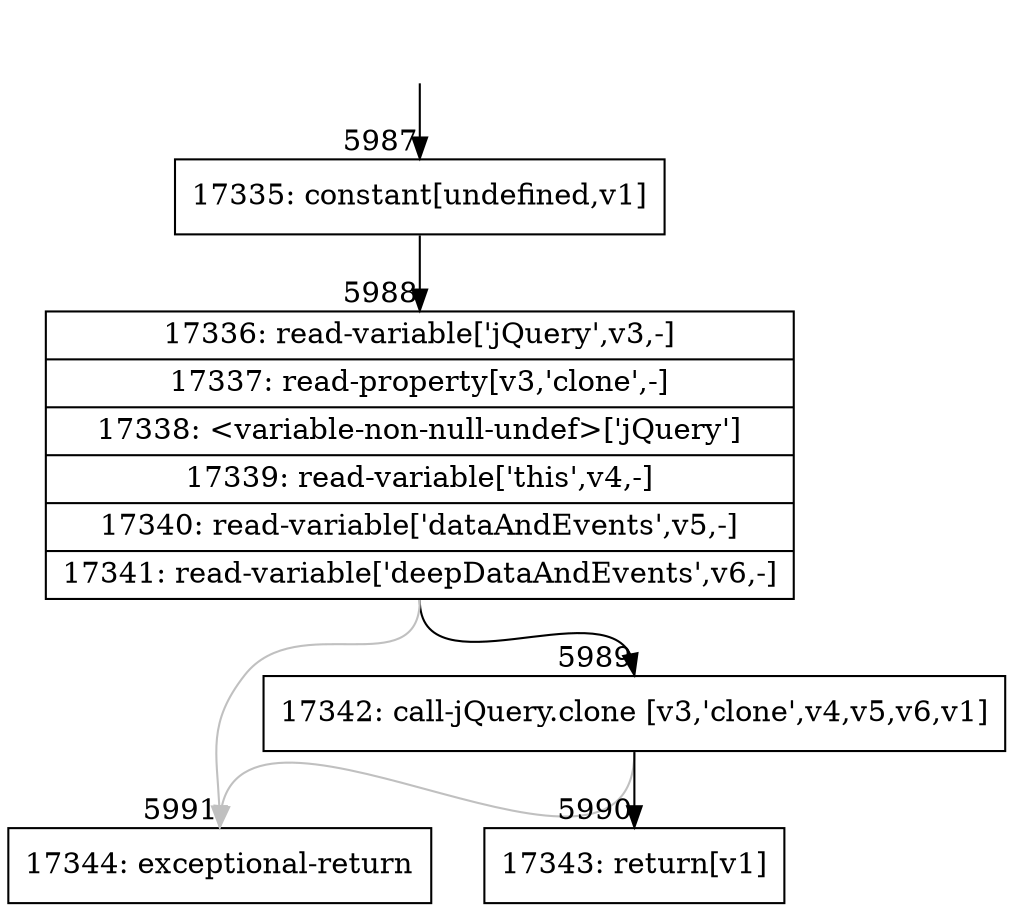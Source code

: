 digraph {
rankdir="TD"
BB_entry396[shape=none,label=""];
BB_entry396 -> BB5987 [tailport=s, headport=n, headlabel="    5987"]
BB5987 [shape=record label="{17335: constant[undefined,v1]}" ] 
BB5987 -> BB5988 [tailport=s, headport=n, headlabel="      5988"]
BB5988 [shape=record label="{17336: read-variable['jQuery',v3,-]|17337: read-property[v3,'clone',-]|17338: \<variable-non-null-undef\>['jQuery']|17339: read-variable['this',v4,-]|17340: read-variable['dataAndEvents',v5,-]|17341: read-variable['deepDataAndEvents',v6,-]}" ] 
BB5988 -> BB5989 [tailport=s, headport=n, headlabel="      5989"]
BB5988 -> BB5991 [tailport=s, headport=n, color=gray, headlabel="      5991"]
BB5989 [shape=record label="{17342: call-jQuery.clone [v3,'clone',v4,v5,v6,v1]}" ] 
BB5989 -> BB5990 [tailport=s, headport=n, headlabel="      5990"]
BB5989 -> BB5991 [tailport=s, headport=n, color=gray]
BB5990 [shape=record label="{17343: return[v1]}" ] 
BB5991 [shape=record label="{17344: exceptional-return}" ] 
//#$~ 6033
}
